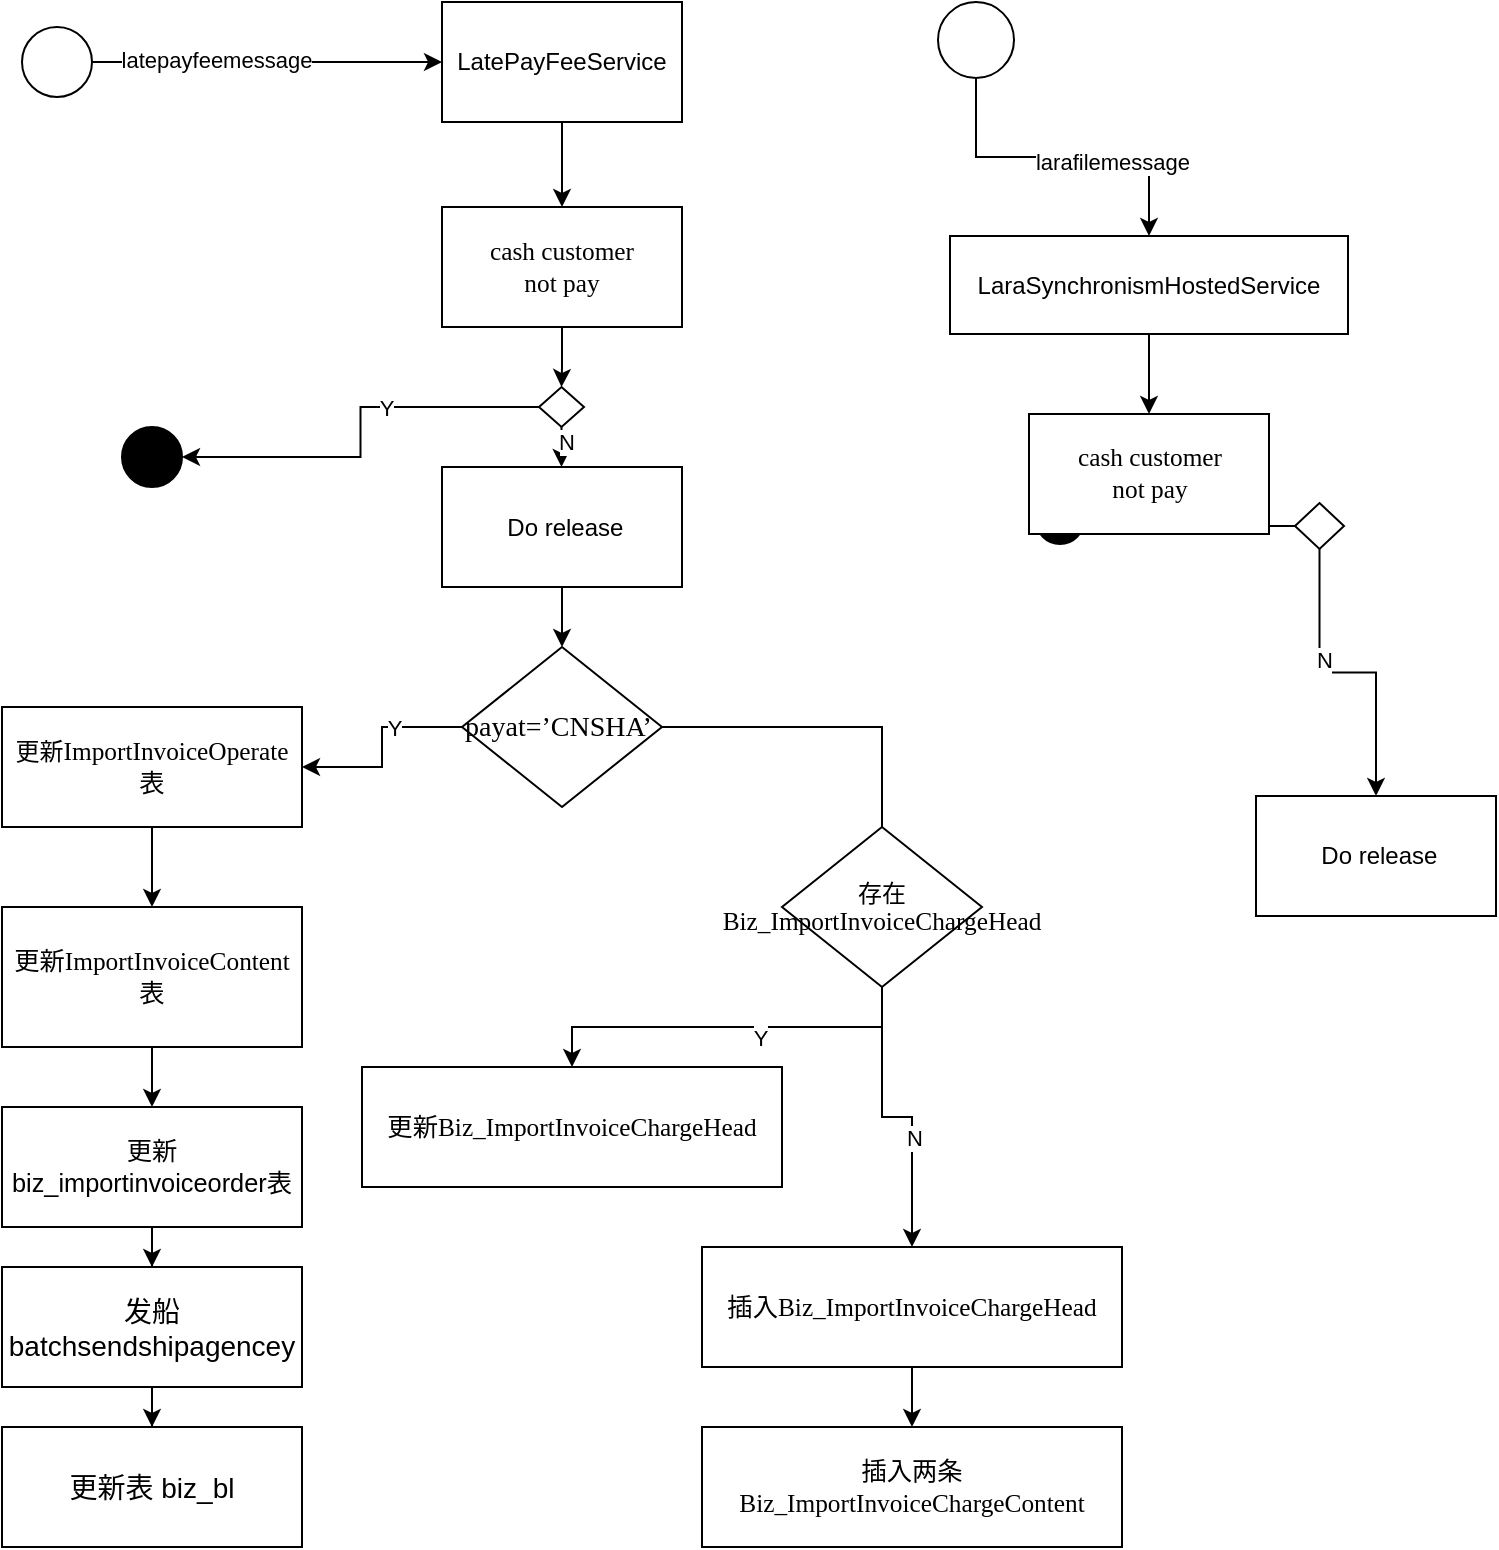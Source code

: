 <mxfile version="20.6.0" type="github">
  <diagram id="prtHgNgQTEPvFCAcTncT" name="Page-1">
    <mxGraphModel dx="1104" dy="426" grid="0" gridSize="10" guides="1" tooltips="1" connect="1" arrows="1" fold="1" page="1" pageScale="1" pageWidth="827" pageHeight="10000" math="0" shadow="0">
      <root>
        <mxCell id="0" />
        <mxCell id="1" parent="0" />
        <mxCell id="R7jAdwDOwRKJz8v9XTPW-25" value="" style="edgeStyle=orthogonalEdgeStyle;rounded=0;orthogonalLoop=1;jettySize=auto;html=1;" parent="1" source="R7jAdwDOwRKJz8v9XTPW-21" target="R7jAdwDOwRKJz8v9XTPW-24" edge="1">
          <mxGeometry relative="1" as="geometry" />
        </mxCell>
        <mxCell id="R7jAdwDOwRKJz8v9XTPW-26" value="latepayfeemessage" style="edgeLabel;html=1;align=center;verticalAlign=middle;resizable=0;points=[];" parent="R7jAdwDOwRKJz8v9XTPW-25" vertex="1" connectable="0">
          <mxGeometry x="-0.289" y="2" relative="1" as="geometry">
            <mxPoint y="1" as="offset" />
          </mxGeometry>
        </mxCell>
        <mxCell id="R7jAdwDOwRKJz8v9XTPW-21" value="" style="ellipse;whiteSpace=wrap;html=1;aspect=fixed;" parent="1" vertex="1">
          <mxGeometry x="90" y="242.5" width="35" height="35" as="geometry" />
        </mxCell>
        <mxCell id="R7jAdwDOwRKJz8v9XTPW-28" value="" style="edgeStyle=orthogonalEdgeStyle;rounded=0;orthogonalLoop=1;jettySize=auto;html=1;" parent="1" source="R7jAdwDOwRKJz8v9XTPW-24" target="R7jAdwDOwRKJz8v9XTPW-27" edge="1">
          <mxGeometry relative="1" as="geometry" />
        </mxCell>
        <mxCell id="R7jAdwDOwRKJz8v9XTPW-24" value="LatePayFeeService" style="whiteSpace=wrap;html=1;" parent="1" vertex="1">
          <mxGeometry x="300" y="230" width="120" height="60" as="geometry" />
        </mxCell>
        <mxCell id="R7jAdwDOwRKJz8v9XTPW-30" value="" style="edgeStyle=orthogonalEdgeStyle;rounded=0;orthogonalLoop=1;jettySize=auto;html=1;" parent="1" source="R7jAdwDOwRKJz8v9XTPW-27" target="R7jAdwDOwRKJz8v9XTPW-29" edge="1">
          <mxGeometry relative="1" as="geometry" />
        </mxCell>
        <mxCell id="R7jAdwDOwRKJz8v9XTPW-27" value="&lt;span style=&quot;font-size: 9.5pt; font-family: DengXian;&quot;&gt;cash customer &lt;br&gt;not pay&lt;/span&gt;" style="whiteSpace=wrap;html=1;" parent="1" vertex="1">
          <mxGeometry x="300" y="332.5" width="120" height="60" as="geometry" />
        </mxCell>
        <mxCell id="R7jAdwDOwRKJz8v9XTPW-32" value="" style="edgeStyle=orthogonalEdgeStyle;rounded=0;orthogonalLoop=1;jettySize=auto;html=1;entryX=1;entryY=0.5;entryDx=0;entryDy=0;" parent="1" source="R7jAdwDOwRKJz8v9XTPW-29" target="R7jAdwDOwRKJz8v9XTPW-68" edge="1">
          <mxGeometry relative="1" as="geometry">
            <mxPoint x="200" y="442.5" as="targetPoint" />
          </mxGeometry>
        </mxCell>
        <mxCell id="R7jAdwDOwRKJz8v9XTPW-33" value="Y" style="edgeLabel;html=1;align=center;verticalAlign=middle;resizable=0;points=[];" parent="R7jAdwDOwRKJz8v9XTPW-32" vertex="1" connectable="0">
          <mxGeometry x="-0.246" relative="1" as="geometry">
            <mxPoint as="offset" />
          </mxGeometry>
        </mxCell>
        <mxCell id="R7jAdwDOwRKJz8v9XTPW-35" value="" style="edgeStyle=orthogonalEdgeStyle;rounded=0;orthogonalLoop=1;jettySize=auto;html=1;" parent="1" source="R7jAdwDOwRKJz8v9XTPW-29" target="R7jAdwDOwRKJz8v9XTPW-34" edge="1">
          <mxGeometry relative="1" as="geometry" />
        </mxCell>
        <mxCell id="R7jAdwDOwRKJz8v9XTPW-36" value="N" style="edgeLabel;html=1;align=center;verticalAlign=middle;resizable=0;points=[];" parent="R7jAdwDOwRKJz8v9XTPW-35" vertex="1" connectable="0">
          <mxGeometry x="-0.267" y="2" relative="1" as="geometry">
            <mxPoint as="offset" />
          </mxGeometry>
        </mxCell>
        <mxCell id="R7jAdwDOwRKJz8v9XTPW-29" value="" style="rhombus;whiteSpace=wrap;html=1;" parent="1" vertex="1">
          <mxGeometry x="348.5" y="422.5" width="22.5" height="20" as="geometry" />
        </mxCell>
        <mxCell id="R7jAdwDOwRKJz8v9XTPW-38" value="" style="edgeStyle=orthogonalEdgeStyle;rounded=0;orthogonalLoop=1;jettySize=auto;html=1;" parent="1" source="R7jAdwDOwRKJz8v9XTPW-34" target="R7jAdwDOwRKJz8v9XTPW-37" edge="1">
          <mxGeometry relative="1" as="geometry" />
        </mxCell>
        <mxCell id="R7jAdwDOwRKJz8v9XTPW-34" value="&amp;nbsp;Do release" style="whiteSpace=wrap;html=1;" parent="1" vertex="1">
          <mxGeometry x="300" y="462.5" width="120" height="60" as="geometry" />
        </mxCell>
        <mxCell id="R7jAdwDOwRKJz8v9XTPW-42" value="" style="edgeStyle=orthogonalEdgeStyle;rounded=0;orthogonalLoop=1;jettySize=auto;html=1;" parent="1" source="R7jAdwDOwRKJz8v9XTPW-37" target="R7jAdwDOwRKJz8v9XTPW-41" edge="1">
          <mxGeometry relative="1" as="geometry" />
        </mxCell>
        <mxCell id="R7jAdwDOwRKJz8v9XTPW-53" value="Y" style="edgeLabel;html=1;align=center;verticalAlign=middle;resizable=0;points=[];" parent="R7jAdwDOwRKJz8v9XTPW-42" vertex="1" connectable="0">
          <mxGeometry x="-0.32" relative="1" as="geometry">
            <mxPoint as="offset" />
          </mxGeometry>
        </mxCell>
        <mxCell id="R7jAdwDOwRKJz8v9XTPW-60" style="edgeStyle=orthogonalEdgeStyle;rounded=0;orthogonalLoop=1;jettySize=auto;html=1;entryX=0.5;entryY=0;entryDx=0;entryDy=0;" parent="1" source="R7jAdwDOwRKJz8v9XTPW-37" target="R7jAdwDOwRKJz8v9XTPW-59" edge="1">
          <mxGeometry relative="1" as="geometry">
            <Array as="points">
              <mxPoint x="520" y="592.5" />
              <mxPoint x="520" y="652.5" />
            </Array>
          </mxGeometry>
        </mxCell>
        <mxCell id="R7jAdwDOwRKJz8v9XTPW-37" value="&lt;span style=&quot;font-size:10.5pt;mso-bidi-font-size:&lt;br/&gt;11.0pt;font-family:DengXian;mso-ascii-theme-font:minor-latin;mso-fareast-theme-font:&lt;br/&gt;minor-fareast;mso-hansi-theme-font:minor-latin;mso-bidi-font-family:&amp;quot;Times New Roman&amp;quot;;&lt;br/&gt;mso-bidi-theme-font:minor-bidi;mso-ansi-language:EN-US;mso-fareast-language:&lt;br/&gt;ZH-CN;mso-bidi-language:AR-SA&quot; lang=&quot;EN-US&quot;&gt;payat=’CNSHA’&amp;nbsp;&lt;/span&gt;" style="rhombus;whiteSpace=wrap;html=1;" parent="1" vertex="1">
          <mxGeometry x="310" y="552.5" width="100" height="80" as="geometry" />
        </mxCell>
        <mxCell id="R7jAdwDOwRKJz8v9XTPW-44" style="edgeStyle=orthogonalEdgeStyle;rounded=0;orthogonalLoop=1;jettySize=auto;html=1;" parent="1" source="R7jAdwDOwRKJz8v9XTPW-41" target="R7jAdwDOwRKJz8v9XTPW-43" edge="1">
          <mxGeometry relative="1" as="geometry" />
        </mxCell>
        <mxCell id="R7jAdwDOwRKJz8v9XTPW-41" value="更新&lt;span style=&quot;font-size: 9.5pt; font-family: Consolas;&quot; lang=&quot;EN-US&quot;&gt;ImportInvoiceOperate&lt;/span&gt;&lt;span style=&quot;font-size: 9.5pt; font-family: DengXian;&quot;&gt;表&lt;/span&gt;" style="whiteSpace=wrap;html=1;" parent="1" vertex="1">
          <mxGeometry x="80" y="582.5" width="150" height="60" as="geometry" />
        </mxCell>
        <mxCell id="R7jAdwDOwRKJz8v9XTPW-46" value="" style="edgeStyle=orthogonalEdgeStyle;rounded=0;orthogonalLoop=1;jettySize=auto;html=1;" parent="1" source="R7jAdwDOwRKJz8v9XTPW-43" target="R7jAdwDOwRKJz8v9XTPW-45" edge="1">
          <mxGeometry relative="1" as="geometry" />
        </mxCell>
        <mxCell id="R7jAdwDOwRKJz8v9XTPW-43" value="&lt;p class=&quot;MsoListParagraph&quot;&gt;&lt;span style=&quot;background-color: initial; font-size: 9.5pt;&quot;&gt;更新&lt;/span&gt;&lt;span style=&quot;background-color: initial; font-size: 9.5pt; font-family: Consolas;&quot; lang=&quot;EN-US&quot;&gt;ImportInvoiceContent&lt;/span&gt;&lt;span style=&quot;background-color: initial; font-size: 9.5pt;&quot;&gt;表&lt;/span&gt;&lt;br&gt;&lt;/p&gt;&lt;p class=&quot;MsoListParagraph&quot;&gt;&lt;span lang=&quot;EN-US&quot;&gt;&lt;/span&gt;&lt;/p&gt;" style="whiteSpace=wrap;html=1;" parent="1" vertex="1">
          <mxGeometry x="80" y="682.5" width="150" height="70" as="geometry" />
        </mxCell>
        <mxCell id="R7jAdwDOwRKJz8v9XTPW-48" value="" style="edgeStyle=orthogonalEdgeStyle;rounded=0;orthogonalLoop=1;jettySize=auto;html=1;" parent="1" source="R7jAdwDOwRKJz8v9XTPW-45" target="R7jAdwDOwRKJz8v9XTPW-47" edge="1">
          <mxGeometry relative="1" as="geometry" />
        </mxCell>
        <mxCell id="R7jAdwDOwRKJz8v9XTPW-45" value="&lt;span style=&quot;font-size:9.5pt;font-family:DengXian;&lt;br/&gt;mso-ascii-font-family:Consolas;mso-fareast-theme-font:minor-fareast;mso-hansi-font-family:&lt;br/&gt;Consolas;mso-bidi-font-family:Consolas;mso-font-kerning:0pt;mso-ansi-language:&lt;br/&gt;EN-US;mso-fareast-language:ZH-CN;mso-bidi-language:AR-SA&quot;&gt;更新&lt;/span&gt;&lt;span style=&quot;font-size:9.5pt;font-family:&lt;br/&gt;Consolas;mso-fareast-font-family:DengXian;mso-fareast-theme-font:minor-fareast;&lt;br/&gt;mso-bidi-font-family:Consolas;mso-font-kerning:0pt;mso-ansi-language:EN-US;&lt;br/&gt;mso-fareast-language:ZH-CN;mso-bidi-language:AR-SA&quot; lang=&quot;EN-US&quot;&gt;biz_importinvoiceorder&lt;/span&gt;&lt;span style=&quot;font-size:9.5pt;font-family:&lt;br/&gt;DengXian;mso-ascii-font-family:Consolas;mso-fareast-theme-font:minor-fareast;&lt;br/&gt;mso-hansi-font-family:Consolas;mso-bidi-font-family:Consolas;mso-font-kerning:&lt;br/&gt;0pt;mso-ansi-language:EN-US;mso-fareast-language:ZH-CN;mso-bidi-language:AR-SA&quot;&gt;表&lt;/span&gt;" style="whiteSpace=wrap;html=1;" parent="1" vertex="1">
          <mxGeometry x="80" y="782.5" width="150" height="60" as="geometry" />
        </mxCell>
        <mxCell id="R7jAdwDOwRKJz8v9XTPW-50" value="" style="edgeStyle=orthogonalEdgeStyle;rounded=0;orthogonalLoop=1;jettySize=auto;html=1;" parent="1" source="R7jAdwDOwRKJz8v9XTPW-47" target="R7jAdwDOwRKJz8v9XTPW-49" edge="1">
          <mxGeometry relative="1" as="geometry" />
        </mxCell>
        <mxCell id="R7jAdwDOwRKJz8v9XTPW-47" value="&lt;span style=&quot;font-size:10.5pt;mso-bidi-font-size:11.0pt;&lt;br/&gt;font-family:DengXian;mso-ascii-theme-font:minor-latin;mso-fareast-theme-font:&lt;br/&gt;minor-fareast;mso-hansi-theme-font:minor-latin;mso-bidi-font-family:&amp;quot;Times New Roman&amp;quot;;&lt;br/&gt;mso-bidi-theme-font:minor-bidi;mso-ansi-language:EN-US;mso-fareast-language:&lt;br/&gt;ZH-CN;mso-bidi-language:AR-SA&quot;&gt;发船 &lt;span lang=&quot;EN-US&quot;&gt;batchsendshipagencey&lt;/span&gt;&lt;/span&gt;" style="whiteSpace=wrap;html=1;" parent="1" vertex="1">
          <mxGeometry x="80" y="862.5" width="150" height="60" as="geometry" />
        </mxCell>
        <mxCell id="R7jAdwDOwRKJz8v9XTPW-49" value="&lt;span style=&quot;font-size:10.5pt;mso-bidi-font-size:11.0pt;&lt;br/&gt;font-family:DengXian;mso-ascii-theme-font:minor-latin;mso-fareast-theme-font:&lt;br/&gt;minor-fareast;mso-hansi-theme-font:minor-latin;mso-bidi-font-family:&amp;quot;Times New Roman&amp;quot;;&lt;br/&gt;mso-bidi-theme-font:minor-bidi;mso-ansi-language:EN-US;mso-fareast-language:&lt;br/&gt;ZH-CN;mso-bidi-language:AR-SA&quot;&gt;更新表 &lt;span lang=&quot;EN-US&quot;&gt;biz_bl&lt;/span&gt;&lt;/span&gt;" style="whiteSpace=wrap;html=1;" parent="1" vertex="1">
          <mxGeometry x="80" y="942.5" width="150" height="60" as="geometry" />
        </mxCell>
        <mxCell id="R7jAdwDOwRKJz8v9XTPW-56" value="" style="edgeStyle=orthogonalEdgeStyle;rounded=0;orthogonalLoop=1;jettySize=auto;html=1;" parent="1" source="R7jAdwDOwRKJz8v9XTPW-51" target="R7jAdwDOwRKJz8v9XTPW-55" edge="1">
          <mxGeometry relative="1" as="geometry" />
        </mxCell>
        <mxCell id="R7jAdwDOwRKJz8v9XTPW-51" value="&lt;span style=&quot;font-size: 9.5pt; font-family: Consolas;&quot; lang=&quot;EN-US&quot;&gt;插入Biz_ImportInvoiceChargeHead&lt;/span&gt;" style="whiteSpace=wrap;html=1;" parent="1" vertex="1">
          <mxGeometry x="430" y="852.5" width="210" height="60" as="geometry" />
        </mxCell>
        <mxCell id="R7jAdwDOwRKJz8v9XTPW-55" value="&lt;span style=&quot;font-size: 9.5pt; font-family: Consolas;&quot; lang=&quot;EN-US&quot;&gt;插入两条Biz_ImportInvoiceChargeContent&lt;/span&gt;" style="whiteSpace=wrap;html=1;" parent="1" vertex="1">
          <mxGeometry x="430" y="942.5" width="210" height="60" as="geometry" />
        </mxCell>
        <mxCell id="R7jAdwDOwRKJz8v9XTPW-61" style="edgeStyle=orthogonalEdgeStyle;rounded=0;orthogonalLoop=1;jettySize=auto;html=1;entryX=0.5;entryY=0;entryDx=0;entryDy=0;" parent="1" source="R7jAdwDOwRKJz8v9XTPW-59" target="R7jAdwDOwRKJz8v9XTPW-67" edge="1">
          <mxGeometry relative="1" as="geometry" />
        </mxCell>
        <mxCell id="R7jAdwDOwRKJz8v9XTPW-64" value="Y" style="edgeLabel;html=1;align=center;verticalAlign=middle;resizable=0;points=[];" parent="R7jAdwDOwRKJz8v9XTPW-61" vertex="1" connectable="0">
          <mxGeometry x="-0.167" y="5" relative="1" as="geometry">
            <mxPoint as="offset" />
          </mxGeometry>
        </mxCell>
        <mxCell id="R7jAdwDOwRKJz8v9XTPW-63" style="edgeStyle=orthogonalEdgeStyle;rounded=0;orthogonalLoop=1;jettySize=auto;html=1;" parent="1" source="R7jAdwDOwRKJz8v9XTPW-59" target="R7jAdwDOwRKJz8v9XTPW-51" edge="1">
          <mxGeometry relative="1" as="geometry">
            <mxPoint x="680" y="772.5" as="targetPoint" />
          </mxGeometry>
        </mxCell>
        <mxCell id="R7jAdwDOwRKJz8v9XTPW-65" value="N" style="edgeLabel;html=1;align=center;verticalAlign=middle;resizable=0;points=[];" parent="R7jAdwDOwRKJz8v9XTPW-63" vertex="1" connectable="0">
          <mxGeometry x="0.24" y="1" relative="1" as="geometry">
            <mxPoint as="offset" />
          </mxGeometry>
        </mxCell>
        <mxCell id="R7jAdwDOwRKJz8v9XTPW-59" value="&lt;span lang=&quot;EN-US&quot;&gt;存在&lt;/span&gt;&lt;span style=&quot;font-family: Consolas; font-size: 12.667px;&quot;&gt;Biz_ImportInvoiceChargeHead&lt;/span&gt;" style="rhombus;whiteSpace=wrap;html=1;" parent="1" vertex="1">
          <mxGeometry x="470" y="642.5" width="100" height="80" as="geometry" />
        </mxCell>
        <mxCell id="R7jAdwDOwRKJz8v9XTPW-67" value="&lt;span style=&quot;font-size: 9.5pt; font-family: Consolas;&quot; lang=&quot;EN-US&quot;&gt;更新Biz_ImportInvoiceChargeHead&lt;/span&gt;" style="whiteSpace=wrap;html=1;" parent="1" vertex="1">
          <mxGeometry x="260" y="762.5" width="210" height="60" as="geometry" />
        </mxCell>
        <mxCell id="R7jAdwDOwRKJz8v9XTPW-68" value="" style="ellipse;whiteSpace=wrap;html=1;aspect=fixed;fillColor=#000000;" parent="1" vertex="1">
          <mxGeometry x="140" y="442.5" width="30" height="30" as="geometry" />
        </mxCell>
        <mxCell id="MFNgjB4UlngVkMC83aBk-4" style="edgeStyle=orthogonalEdgeStyle;rounded=0;orthogonalLoop=1;jettySize=auto;html=1;" edge="1" parent="1" source="MFNgjB4UlngVkMC83aBk-2" target="MFNgjB4UlngVkMC83aBk-6">
          <mxGeometry relative="1" as="geometry">
            <mxPoint x="655" y="343" as="targetPoint" />
          </mxGeometry>
        </mxCell>
        <mxCell id="MFNgjB4UlngVkMC83aBk-5" value="larafilemessage" style="edgeLabel;html=1;align=center;verticalAlign=middle;resizable=0;points=[];" vertex="1" connectable="0" parent="MFNgjB4UlngVkMC83aBk-4">
          <mxGeometry x="0.296" y="-2" relative="1" as="geometry">
            <mxPoint as="offset" />
          </mxGeometry>
        </mxCell>
        <mxCell id="MFNgjB4UlngVkMC83aBk-2" value="" style="ellipse;whiteSpace=wrap;html=1;aspect=fixed;" vertex="1" parent="1">
          <mxGeometry x="548" y="230" width="38" height="38" as="geometry" />
        </mxCell>
        <mxCell id="MFNgjB4UlngVkMC83aBk-31" style="edgeStyle=orthogonalEdgeStyle;rounded=0;orthogonalLoop=1;jettySize=auto;html=1;" edge="1" parent="1" source="MFNgjB4UlngVkMC83aBk-6" target="MFNgjB4UlngVkMC83aBk-29">
          <mxGeometry relative="1" as="geometry" />
        </mxCell>
        <mxCell id="MFNgjB4UlngVkMC83aBk-6" value="LaraSynchronismHostedService" style="rounded=0;whiteSpace=wrap;html=1;" vertex="1" parent="1">
          <mxGeometry x="554" y="347" width="199" height="49" as="geometry" />
        </mxCell>
        <mxCell id="MFNgjB4UlngVkMC83aBk-7" value="" style="edgeStyle=orthogonalEdgeStyle;rounded=0;orthogonalLoop=1;jettySize=auto;html=1;entryX=1;entryY=0.5;entryDx=0;entryDy=0;" edge="1" parent="1" source="MFNgjB4UlngVkMC83aBk-11" target="MFNgjB4UlngVkMC83aBk-13">
          <mxGeometry relative="1" as="geometry">
            <mxPoint x="584" y="500.5" as="targetPoint" />
          </mxGeometry>
        </mxCell>
        <mxCell id="MFNgjB4UlngVkMC83aBk-8" value="Y" style="edgeLabel;html=1;align=center;verticalAlign=middle;resizable=0;points=[];" vertex="1" connectable="0" parent="MFNgjB4UlngVkMC83aBk-7">
          <mxGeometry x="-0.246" relative="1" as="geometry">
            <mxPoint as="offset" />
          </mxGeometry>
        </mxCell>
        <mxCell id="MFNgjB4UlngVkMC83aBk-9" value="" style="edgeStyle=orthogonalEdgeStyle;rounded=0;orthogonalLoop=1;jettySize=auto;html=1;" edge="1" parent="1" source="MFNgjB4UlngVkMC83aBk-11" target="MFNgjB4UlngVkMC83aBk-12">
          <mxGeometry relative="1" as="geometry" />
        </mxCell>
        <mxCell id="MFNgjB4UlngVkMC83aBk-10" value="N" style="edgeLabel;html=1;align=center;verticalAlign=middle;resizable=0;points=[];" vertex="1" connectable="0" parent="MFNgjB4UlngVkMC83aBk-9">
          <mxGeometry x="-0.267" y="2" relative="1" as="geometry">
            <mxPoint as="offset" />
          </mxGeometry>
        </mxCell>
        <mxCell id="MFNgjB4UlngVkMC83aBk-11" value="" style="rhombus;whiteSpace=wrap;html=1;" vertex="1" parent="1">
          <mxGeometry x="726.5" y="480.5" width="24.5" height="23" as="geometry" />
        </mxCell>
        <mxCell id="MFNgjB4UlngVkMC83aBk-12" value="&amp;nbsp;Do release" style="whiteSpace=wrap;html=1;" vertex="1" parent="1">
          <mxGeometry x="707" y="627" width="120" height="60" as="geometry" />
        </mxCell>
        <mxCell id="MFNgjB4UlngVkMC83aBk-13" value="" style="ellipse;whiteSpace=wrap;html=1;aspect=fixed;fillColor=#000000;" vertex="1" parent="1">
          <mxGeometry x="597" y="477" width="24" height="24" as="geometry" />
        </mxCell>
        <mxCell id="MFNgjB4UlngVkMC83aBk-28" style="edgeStyle=orthogonalEdgeStyle;rounded=0;orthogonalLoop=1;jettySize=auto;html=1;exitX=0;exitY=0.5;exitDx=0;exitDy=0;entryX=1;entryY=0.5;entryDx=0;entryDy=0;" edge="1" parent="1" source="MFNgjB4UlngVkMC83aBk-13" target="MFNgjB4UlngVkMC83aBk-13">
          <mxGeometry relative="1" as="geometry" />
        </mxCell>
        <mxCell id="MFNgjB4UlngVkMC83aBk-29" value="&lt;span style=&quot;font-size: 9.5pt; font-family: DengXian;&quot;&gt;cash customer &lt;br&gt;not pay&lt;/span&gt;" style="whiteSpace=wrap;html=1;" vertex="1" parent="1">
          <mxGeometry x="593.5" y="436" width="120" height="60" as="geometry" />
        </mxCell>
      </root>
    </mxGraphModel>
  </diagram>
</mxfile>

